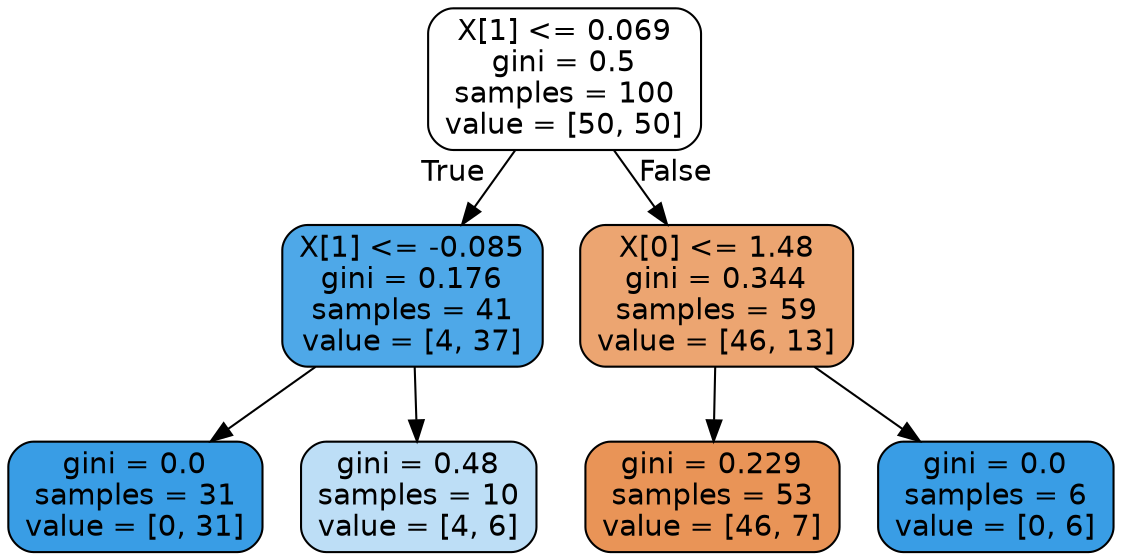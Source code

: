 digraph Tree {
node [shape=box, style="filled, rounded", color="black", fontname=helvetica] ;
edge [fontname=helvetica] ;
0 [label="X[1] <= 0.069\ngini = 0.5\nsamples = 100\nvalue = [50, 50]", fillcolor="#ffffff"] ;
1 [label="X[1] <= -0.085\ngini = 0.176\nsamples = 41\nvalue = [4, 37]", fillcolor="#4ea8e8"] ;
0 -> 1 [labeldistance=2.5, labelangle=45, headlabel="True"] ;
2 [label="gini = 0.0\nsamples = 31\nvalue = [0, 31]", fillcolor="#399de5"] ;
1 -> 2 ;
3 [label="gini = 0.48\nsamples = 10\nvalue = [4, 6]", fillcolor="#bddef6"] ;
1 -> 3 ;
4 [label="X[0] <= 1.48\ngini = 0.344\nsamples = 59\nvalue = [46, 13]", fillcolor="#eca571"] ;
0 -> 4 [labeldistance=2.5, labelangle=-45, headlabel="False"] ;
5 [label="gini = 0.229\nsamples = 53\nvalue = [46, 7]", fillcolor="#e99457"] ;
4 -> 5 ;
6 [label="gini = 0.0\nsamples = 6\nvalue = [0, 6]", fillcolor="#399de5"] ;
4 -> 6 ;
}